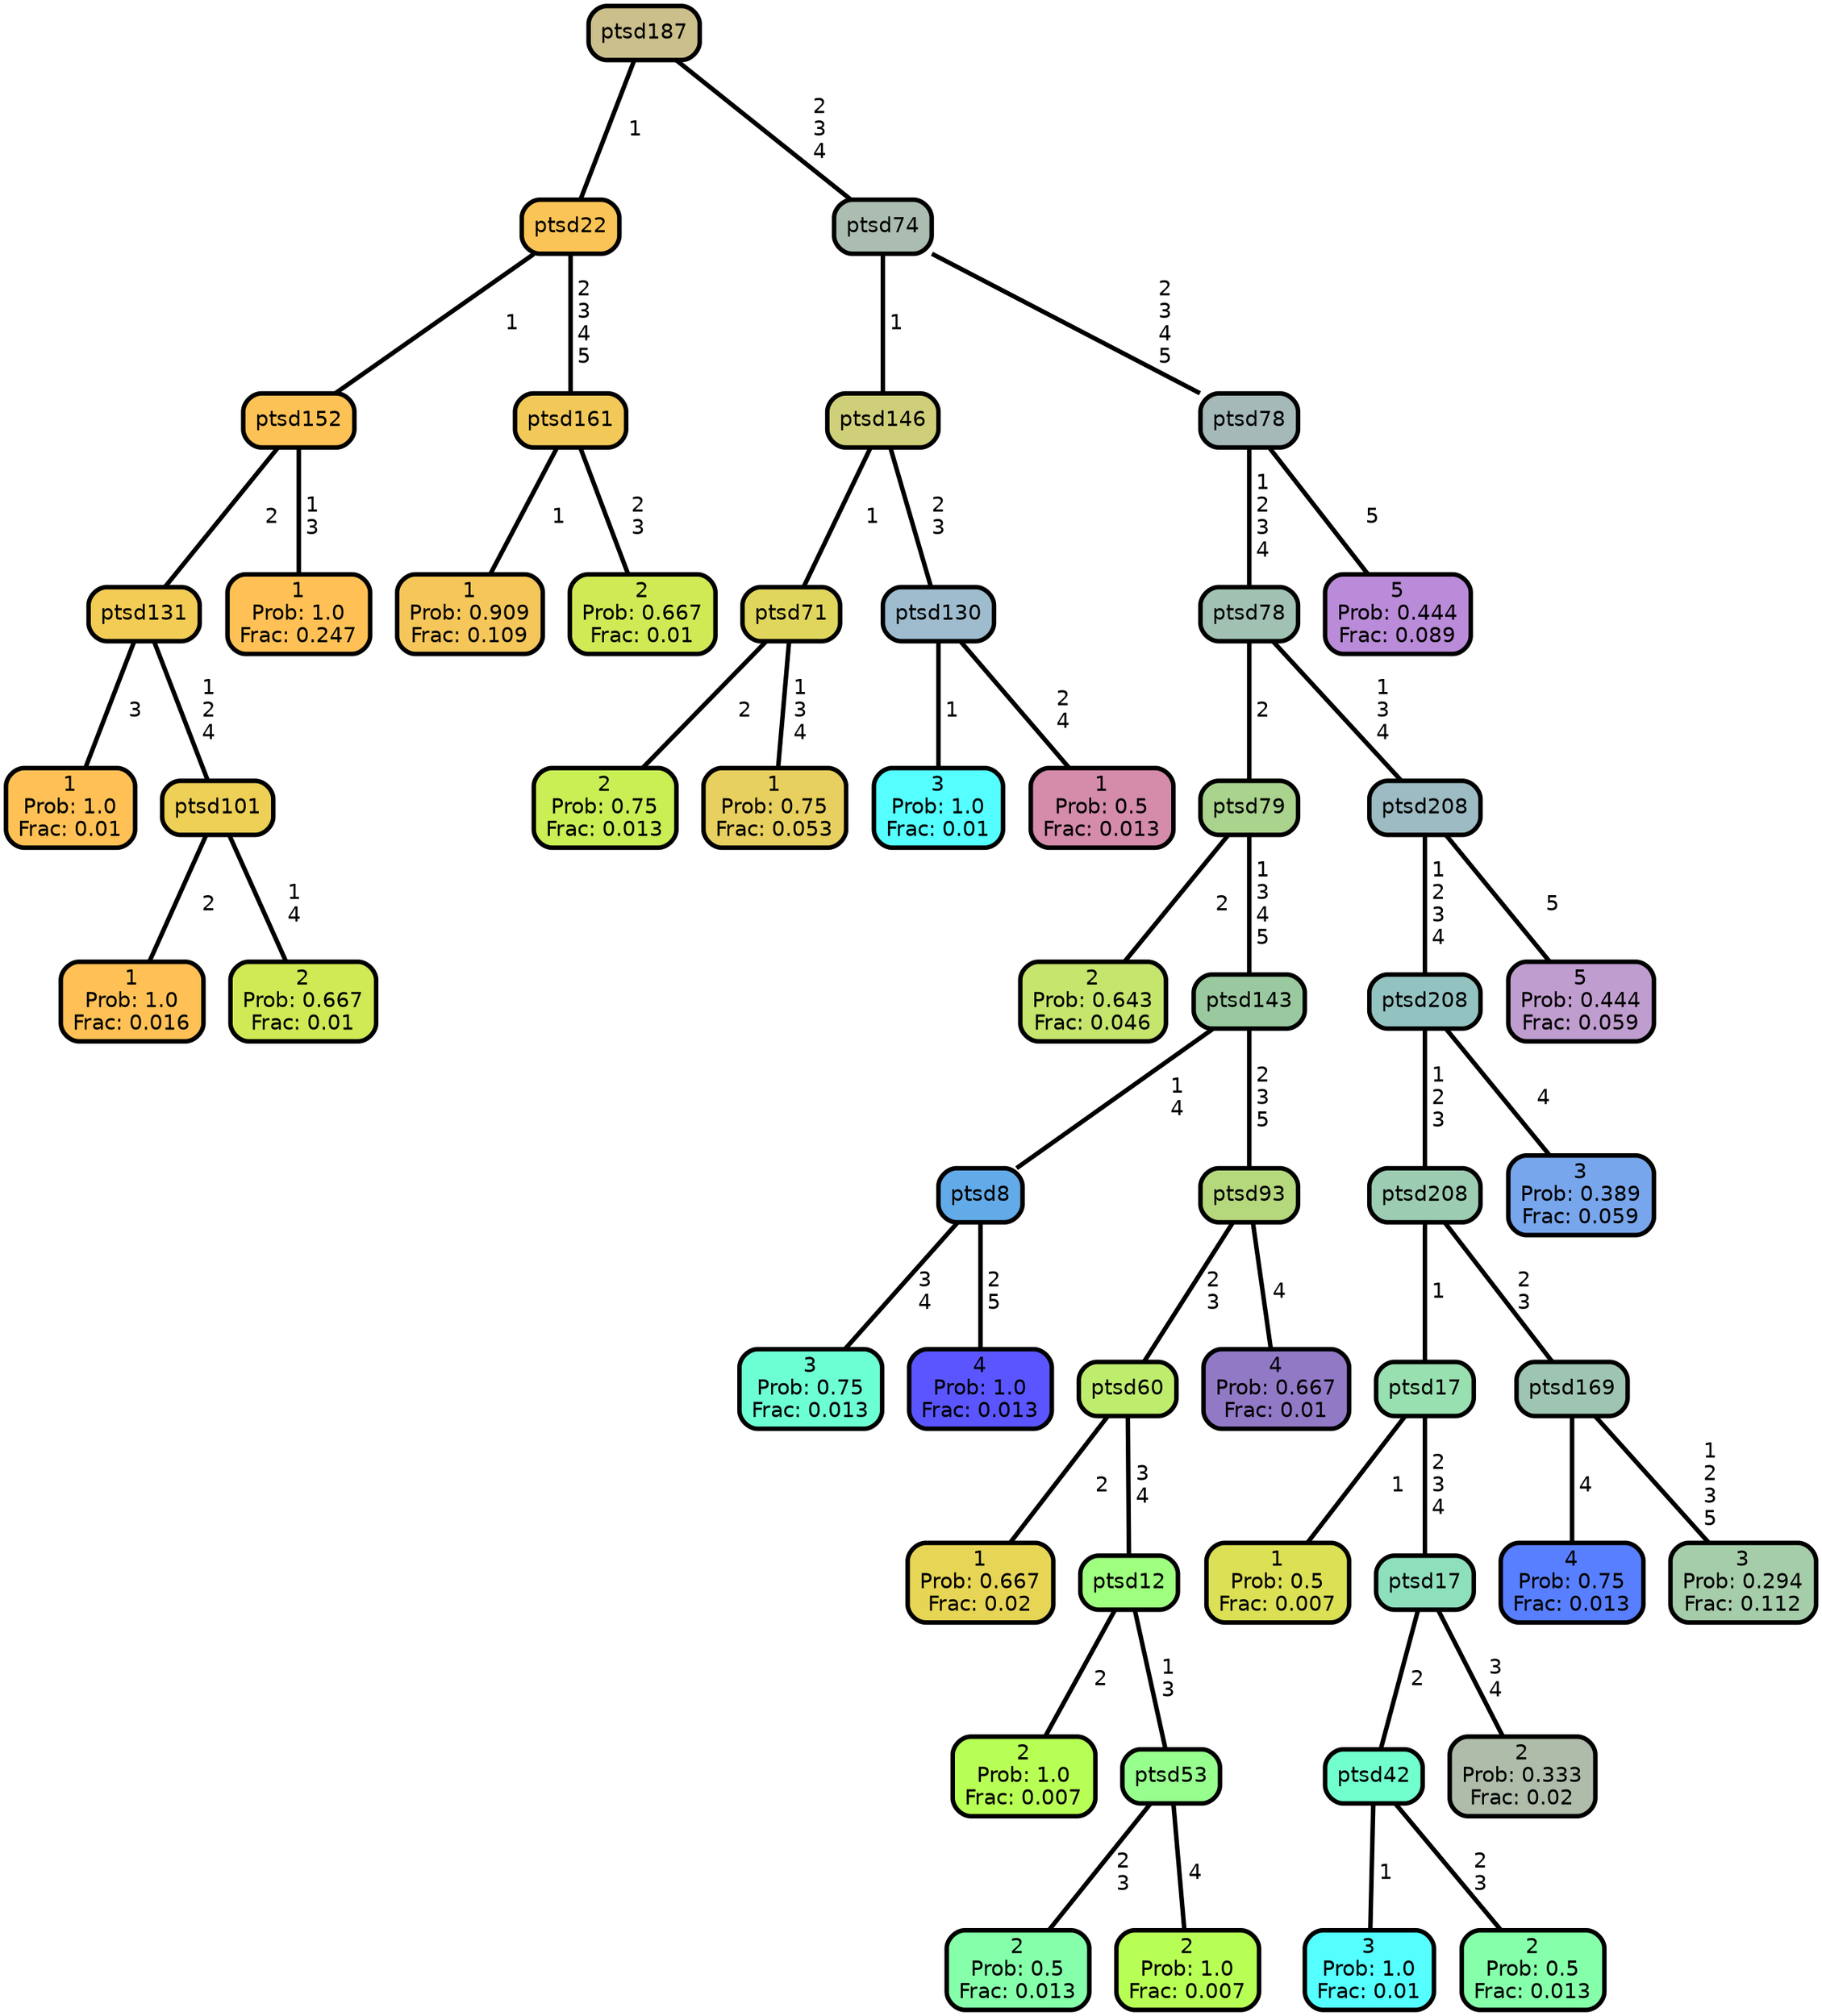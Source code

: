 graph Tree {
node [shape=box, style="filled, rounded",color="black",penwidth="3",fontcolor="black",                 fontname=helvetica] ;
graph [ranksep="0 equally", splines=straight,                 bgcolor=transparent, dpi=200] ;
edge [fontname=helvetica, color=black] ;
0 [label="1
Prob: 1.0
Frac: 0.01", fillcolor="#ffc155"] ;
1 [label="ptsd131", fillcolor="#f2cc55"] ;
2 [label="1
Prob: 1.0
Frac: 0.016", fillcolor="#ffc155"] ;
3 [label="ptsd101", fillcolor="#edd055"] ;
4 [label="2
Prob: 0.667
Frac: 0.01", fillcolor="#cfea55"] ;
5 [label="ptsd152", fillcolor="#fdc255"] ;
6 [label="1
Prob: 1.0
Frac: 0.247", fillcolor="#ffc155"] ;
7 [label="ptsd22", fillcolor="#fac456"] ;
8 [label="1
Prob: 0.909
Frac: 0.109", fillcolor="#f5c65a"] ;
9 [label="ptsd161", fillcolor="#f2c959"] ;
10 [label="2
Prob: 0.667
Frac: 0.01", fillcolor="#cfea55"] ;
11 [label="ptsd187", fillcolor="#cbbf8c"] ;
12 [label="2
Prob: 0.75
Frac: 0.013", fillcolor="#c9ef55"] ;
13 [label="ptsd71", fillcolor="#e1d65d"] ;
14 [label="1
Prob: 0.75
Frac: 0.053", fillcolor="#e7d05f"] ;
15 [label="ptsd146", fillcolor="#cfcf7a"] ;
16 [label="3
Prob: 1.0
Frac: 0.01", fillcolor="#55ffff"] ;
17 [label="ptsd130", fillcolor="#9ebcce"] ;
18 [label="1
Prob: 0.5
Frac: 0.013", fillcolor="#d58baa"] ;
19 [label="ptsd74", fillcolor="#abbcb0"] ;
20 [label="2
Prob: 0.643
Frac: 0.046", fillcolor="#c5e56d"] ;
21 [label="ptsd79", fillcolor="#aad38d"] ;
22 [label="3
Prob: 0.75
Frac: 0.013", fillcolor="#6dffd4"] ;
23 [label="ptsd8", fillcolor="#63aae9"] ;
24 [label="4
Prob: 1.0
Frac: 0.013", fillcolor="#5a55ff"] ;
25 [label="ptsd143", fillcolor="#9bc99f"] ;
26 [label="1
Prob: 0.667
Frac: 0.02", fillcolor="#e7d555"] ;
27 [label="ptsd60", fillcolor="#beed6d"] ;
28 [label="2
Prob: 1.0
Frac: 0.007", fillcolor="#b8ff55"] ;
29 [label="ptsd12", fillcolor="#9fff7f"] ;
30 [label="2
Prob: 0.5
Frac: 0.013", fillcolor="#86ffaa"] ;
31 [label="ptsd53", fillcolor="#97ff8d"] ;
32 [label="2
Prob: 1.0
Frac: 0.007", fillcolor="#b8ff55"] ;
33 [label="ptsd93", fillcolor="#b6d87d"] ;
34 [label="4
Prob: 0.667
Frac: 0.01", fillcolor="#9179c6"] ;
35 [label="ptsd78", fillcolor="#a1c2b3"] ;
36 [label="1
Prob: 0.5
Frac: 0.007", fillcolor="#dbe055"] ;
37 [label="ptsd17", fillcolor="#98e0af"] ;
38 [label="3
Prob: 1.0
Frac: 0.01", fillcolor="#55ffff"] ;
39 [label="ptsd42", fillcolor="#71ffce"] ;
40 [label="2
Prob: 0.5
Frac: 0.013", fillcolor="#86ffaa"] ;
41 [label="ptsd17", fillcolor="#8ee0bd"] ;
42 [label="2
Prob: 0.333
Frac: 0.02", fillcolor="#afbcaa"] ;
43 [label="ptsd208", fillcolor="#9cccb2"] ;
44 [label="4
Prob: 0.75
Frac: 0.013", fillcolor="#587fff"] ;
45 [label="ptsd169", fillcolor="#9ec5b2"] ;
46 [label="3
Prob: 0.294
Frac: 0.112", fillcolor="#a6cdaa"] ;
47 [label="ptsd208", fillcolor="#93c3c0"] ;
48 [label="3
Prob: 0.389
Frac: 0.059", fillcolor="#78a6ec"] ;
49 [label="ptsd208", fillcolor="#9cbbc3"] ;
50 [label="5
Prob: 0.444
Frac: 0.059", fillcolor="#c09dcf"] ;
51 [label="ptsd78", fillcolor="#a5b9b9"] ;
52 [label="5
Prob: 0.444
Frac: 0.089", fillcolor="#ba8bd9"] ;
1 -- 0 [label=" 3",penwidth=3] ;
1 -- 3 [label=" 1\n 2\n 4",penwidth=3] ;
3 -- 2 [label=" 2",penwidth=3] ;
3 -- 4 [label=" 1\n 4",penwidth=3] ;
5 -- 1 [label=" 2",penwidth=3] ;
5 -- 6 [label=" 1\n 3",penwidth=3] ;
7 -- 5 [label=" 1",penwidth=3] ;
7 -- 9 [label=" 2\n 3\n 4\n 5",penwidth=3] ;
9 -- 8 [label=" 1",penwidth=3] ;
9 -- 10 [label=" 2\n 3",penwidth=3] ;
11 -- 7 [label=" 1",penwidth=3] ;
11 -- 19 [label=" 2\n 3\n 4",penwidth=3] ;
13 -- 12 [label=" 2",penwidth=3] ;
13 -- 14 [label=" 1\n 3\n 4",penwidth=3] ;
15 -- 13 [label=" 1",penwidth=3] ;
15 -- 17 [label=" 2\n 3",penwidth=3] ;
17 -- 16 [label=" 1",penwidth=3] ;
17 -- 18 [label=" 2\n 4",penwidth=3] ;
19 -- 15 [label=" 1",penwidth=3] ;
19 -- 51 [label=" 2\n 3\n 4\n 5",penwidth=3] ;
21 -- 20 [label=" 2",penwidth=3] ;
21 -- 25 [label=" 1\n 3\n 4\n 5",penwidth=3] ;
23 -- 22 [label=" 3\n 4",penwidth=3] ;
23 -- 24 [label=" 2\n 5",penwidth=3] ;
25 -- 23 [label=" 1\n 4",penwidth=3] ;
25 -- 33 [label=" 2\n 3\n 5",penwidth=3] ;
27 -- 26 [label=" 2",penwidth=3] ;
27 -- 29 [label=" 3\n 4",penwidth=3] ;
29 -- 28 [label=" 2",penwidth=3] ;
29 -- 31 [label=" 1\n 3",penwidth=3] ;
31 -- 30 [label=" 2\n 3",penwidth=3] ;
31 -- 32 [label=" 4",penwidth=3] ;
33 -- 27 [label=" 2\n 3",penwidth=3] ;
33 -- 34 [label=" 4",penwidth=3] ;
35 -- 21 [label=" 2",penwidth=3] ;
35 -- 49 [label=" 1\n 3\n 4",penwidth=3] ;
37 -- 36 [label=" 1",penwidth=3] ;
37 -- 41 [label=" 2\n 3\n 4",penwidth=3] ;
39 -- 38 [label=" 1",penwidth=3] ;
39 -- 40 [label=" 2\n 3",penwidth=3] ;
41 -- 39 [label=" 2",penwidth=3] ;
41 -- 42 [label=" 3\n 4",penwidth=3] ;
43 -- 37 [label=" 1",penwidth=3] ;
43 -- 45 [label=" 2\n 3",penwidth=3] ;
45 -- 44 [label=" 4",penwidth=3] ;
45 -- 46 [label=" 1\n 2\n 3\n 5",penwidth=3] ;
47 -- 43 [label=" 1\n 2\n 3",penwidth=3] ;
47 -- 48 [label=" 4",penwidth=3] ;
49 -- 47 [label=" 1\n 2\n 3\n 4",penwidth=3] ;
49 -- 50 [label=" 5",penwidth=3] ;
51 -- 35 [label=" 1\n 2\n 3\n 4",penwidth=3] ;
51 -- 52 [label=" 5",penwidth=3] ;
{rank = same;}}